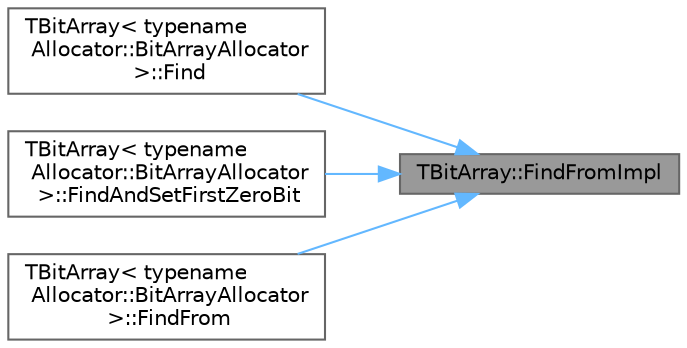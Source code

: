 digraph "TBitArray::FindFromImpl"
{
 // INTERACTIVE_SVG=YES
 // LATEX_PDF_SIZE
  bgcolor="transparent";
  edge [fontname=Helvetica,fontsize=10,labelfontname=Helvetica,labelfontsize=10];
  node [fontname=Helvetica,fontsize=10,shape=box,height=0.2,width=0.4];
  rankdir="RL";
  Node1 [id="Node000001",label="TBitArray::FindFromImpl",height=0.2,width=0.4,color="gray40", fillcolor="grey60", style="filled", fontcolor="black",tooltip=" "];
  Node1 -> Node2 [id="edge1_Node000001_Node000002",dir="back",color="steelblue1",style="solid",tooltip=" "];
  Node2 [id="Node000002",label="TBitArray\< typename\l Allocator::BitArrayAllocator\l \>::Find",height=0.2,width=0.4,color="grey40", fillcolor="white", style="filled",URL="$d5/d67/classTBitArray.html#a41b54d7bb2c5839f7ae3633dafdd41ca",tooltip=" "];
  Node1 -> Node3 [id="edge2_Node000001_Node000003",dir="back",color="steelblue1",style="solid",tooltip=" "];
  Node3 [id="Node000003",label="TBitArray\< typename\l Allocator::BitArrayAllocator\l \>::FindAndSetFirstZeroBit",height=0.2,width=0.4,color="grey40", fillcolor="white", style="filled",URL="$d5/d67/classTBitArray.html#a4590764b3db45e761999a9b17e646757",tooltip=" "];
  Node1 -> Node4 [id="edge3_Node000001_Node000004",dir="back",color="steelblue1",style="solid",tooltip=" "];
  Node4 [id="Node000004",label="TBitArray\< typename\l Allocator::BitArrayAllocator\l \>::FindFrom",height=0.2,width=0.4,color="grey40", fillcolor="white", style="filled",URL="$d5/d67/classTBitArray.html#a793f1566ec7060d77ea0323848f649cb",tooltip=" "];
}
